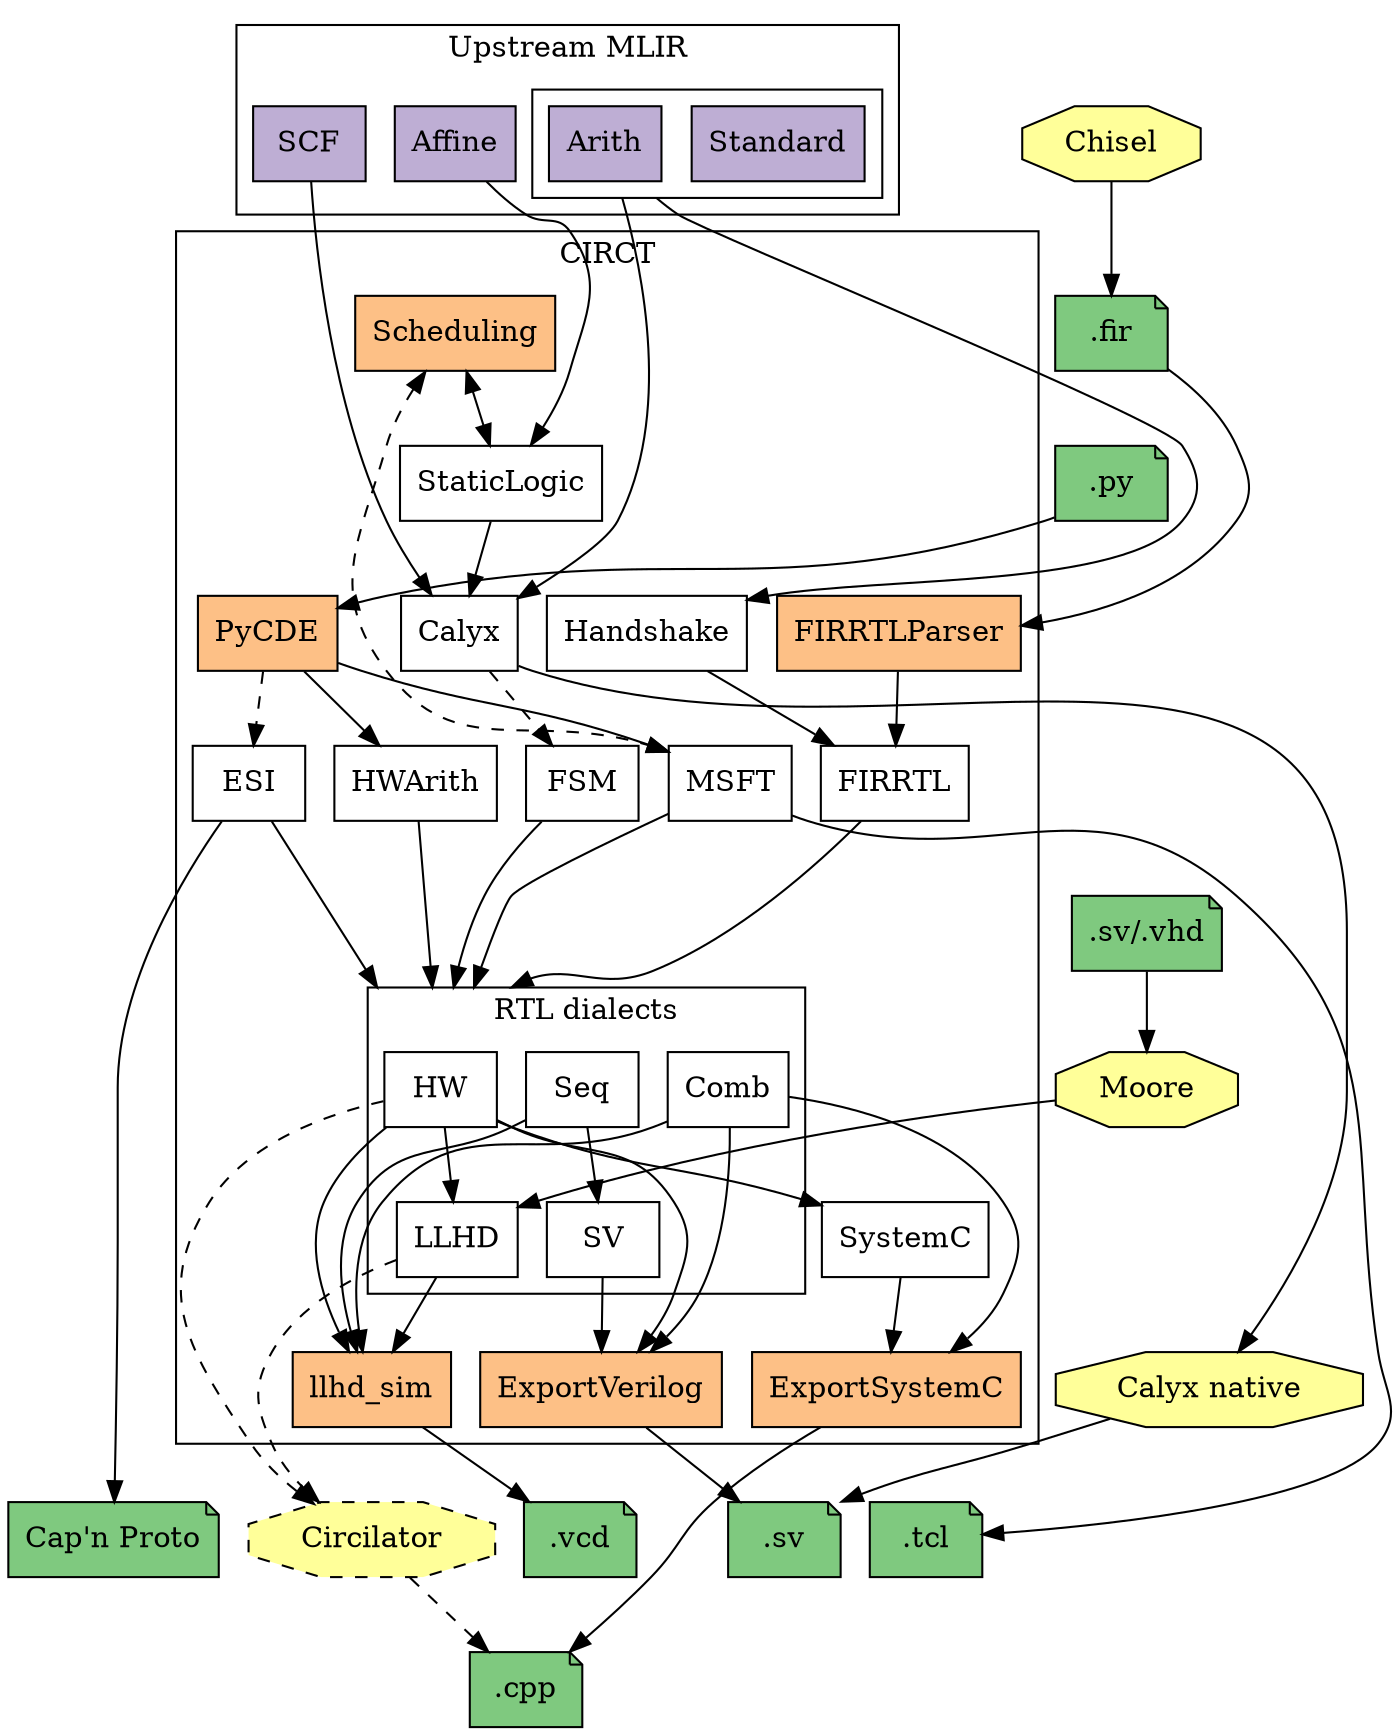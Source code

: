 digraph G {
  // Note: Remember to run the circt/utils/update-docs-dialects.sh script after
  // modifying this file to regenerate the .svg and .png renders of the graph.
  rankdir = TB
  splines=spline
  node [shape=box style=filled fillcolor="white"]
  nodesep=0.2 // horizontal compression
  ranksep=0.5 // vertical compression
  compound=true

  // MLIR dialects
  subgraph cluster_mlir {
    label = "Upstream MLIR";
    node [fillcolor="#beaed4"]
    SCF Affine
    subgraph cluster_std_arith_dialect {
      label = ""
      Standard Arith
    }
  }

  subgraph cluster_circt {
    label = "CIRCT"
    // CIRCT dialects
    Handshake [URL="https://circt.llvm.org/docs/Dialects/Handshake/"]
    Calyx [URL="https://circt.llvm.org/docs/Dialects/Calyx/"]
    FIRRTL [URL="https://circt.llvm.org/docs/Dialects/FIRRTL/"]
    StaticLogic [URL="https://circt.llvm.org/docs/Dialects/StaticLogic/"]
    MSFT [URL="https://circt.llvm.org/docs/Dialects/MSFT/"]
    ESI [URL="https://circt.llvm.org/docs/Dialects/ESI/"]
    FSM [URL="https://circt.llvm.org/docs/Dialects/FSM/"]
    HWArith [URL="https://circt.llvm.org/docs/Dialects/HWArith/"]
    SystemC [URL="https://circt.llvm.org/docs/Dialects/SystemC/"]

    // Invisible node to make space for RTL cluster's incoming edges.
    space_above_RTL [style = invis, label=""]

    subgraph cluster_RTL {
      label = "RTL dialects"
      Seq [URL="https://circt.llvm.org/docs/Dialects/Seq/"]
      HW [URL="https://circt.llvm.org/docs/Dialects/HW/"]
      SV [URL="https://circt.llvm.org/docs/Dialects/SV/"]
      Comb [URL="https://circt.llvm.org/docs/Dialects/Comb/"]
      LLHD [URL="https://circt.llvm.org/docs/Dialects/LLHD/"]
    }

    // Internal tools
    subgraph internal_tools{
      node [fillcolor="#fdc086"]
      FIRRTLParser llhd_sim ExportSystemC
      ExportVerilog [URL="https://circt.llvm.org/docs/VerilogGeneration/"]
      PyCDE [URL="https://circt.llvm.org/docs/PyCDE/"]
      Scheduling [URL="https://circt.llvm.org/docs/Scheduling/"]
    }
  }

  // External tools
  subgraph external_tools {
    node [shape=octagon fillcolor="#ffff99"]
    Moore Chisel
    Calyx_native [label="Calyx native"]
    Circilator [style="dashed,filled"]
  }

  // File formats
  subgraph file_formats {
    node [fillcolor="#7fc97f" shape="note"]
    VCDTrace [label=".vcd"]
    CPPFile [label=".cpp"]
    SVFile [label=".sv"]
    CapNProto [label="Cap'n Proto"]
    TCL [label=".tcl"]
    FIRFile [label=".fir"]
    SVVHDL [label=".sv/.vhd"]
    PyFile [label=".py"]
  }

  // ===== Connections =====
  // Dialect conversions
  SCF -> Calyx
  Affine -> StaticLogic
  StaticLogic -> Calyx
  Arith -> {Handshake Calyx} [ltail=cluster_std_arith_dialect]

  Handshake -> FIRRTL
  Calyx -> FSM [style=dashed]

  // Things that lower into a subset of the RTL-like dialects. Cluster these
  // together to avoid a massive clutter.
  {FIRRTL FSM ESI MSFT HWArith} -> HW [lhead=cluster_RTL]
  Seq -> SV
  HW -> LLHD
  Comb -> ExportVerilog
  HW -> SystemC

  // Tool flows
  Scheduling -> StaticLogic [dir=both]
  Chisel -> FIRFile
  FIRFile -> FIRRTLParser
  FIRRTLParser -> FIRRTL
  {SystemC, Comb} -> ExportSystemC
  ExportSystemC -> CPPFile
  {HW SV} -> ExportVerilog
  SVVHDL -> Moore [weight=999]
  Moore -> LLHD
  {LLHD HW} -> Circilator [style=dashed]
  Calyx -> Calyx_native
  {Calyx_native ExportVerilog} -> SVFile
  Circilator -> CPPFile [style=dashed]
  {LLHD Comb HW Seq} -> llhd_sim
  llhd_sim -> VCDTrace
  ESI -> CapNProto
  MSFT -> TCL
  PyFile -> PyCDE
  PyCDE -> ESI [style=dashed]
  PyCDE -> MSFT
  PyCDE -> HWArith
  Scheduling -> MSFT [dir=both, style=dashed]

  // ====== Some fake edges to coerce a good layout ======
  // Note: Modify these if you make changes to the above diagram, and things
  // start looking weird.
  Affine -> Scheduling [weight=999 style=invis]
  FIRFile -> PyFile [weight=999 style=invis]

  // Leave one rank free above the RTL cluster to improve routing of incoming
  // edges.
  {FIRRTL FSM ESI MSFT HWArith} -> space_above_RTL [weight=999, style=invis]
  space_above_RTL -> {Seq HW Comb} [lhead=cluster_RTL, weight=999, style=invis]

  // Fix the following sink nodes below the CIRCT cluster
  llhd_sim -> {SVFile Circilator TCL CapNProto} [weight=999 style=invis]
  Calyx_native -> SVFile [weight=999 style=invis]
}
